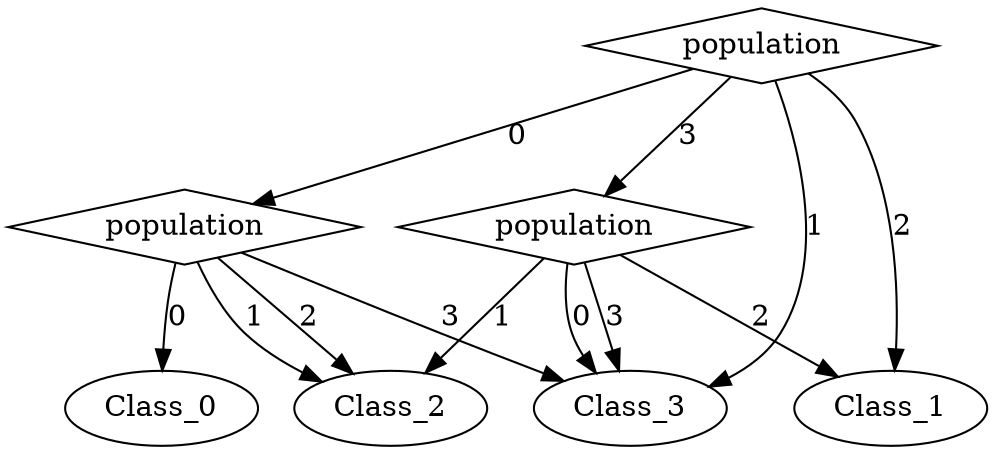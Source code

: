 digraph {
node [label=Class_3,style=""] Class_3
node [label=Class_2,style=""] Class_2
node [label=Class_2,style=""] Class_2
node [label=Class_0,style=""] Class_0
node [label=Class_3,style=""] Class_3
node [label=Class_1,style=""] Class_1
node [label=Class_2,style=""] Class_2
node [label=Class_3,style=""] Class_3
node [label=Class_1,style=""] Class_1
node [label=Class_3,style=""] Class_3
node [label=population,shape="diamond",style=""] 2
node [label=population,shape="diamond",style=""] 1
node [label=population,shape="diamond",style=""] 0

2 -> Class_3 [label="3"]
2 -> Class_2 [label="2"]
2 -> Class_2 [label="1"]
2 -> Class_0 [label="0"]
1 -> Class_3 [label="3"]
1 -> Class_1 [label="2"]
1 -> Class_2 [label="1"]
1 -> Class_3 [label="0"]
0 -> 1 [label="3"]
0 -> Class_1 [label="2"]
0 -> Class_3 [label="1"]
0 -> 2 [label="0"]
}